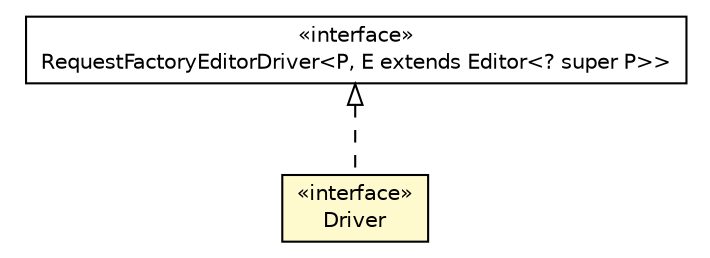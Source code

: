 #!/usr/local/bin/dot
#
# Class diagram 
# Generated by UMLGraph version 5.4 (http://www.umlgraph.org/)
#

digraph G {
	edge [fontname="Helvetica",fontsize=10,labelfontname="Helvetica",labelfontsize=10];
	node [fontname="Helvetica",fontsize=10,shape=plaintext];
	nodesep=0.25;
	ranksep=0.5;
	// hu.sch.kfc.client.activity.EditProgram.Driver
	c4078 [label=<<table title="hu.sch.kfc.client.activity.EditProgram.Driver" border="0" cellborder="1" cellspacing="0" cellpadding="2" port="p" bgcolor="lemonChiffon" href="./EditProgram.Driver.html">
		<tr><td><table border="0" cellspacing="0" cellpadding="1">
<tr><td align="center" balign="center"> &#171;interface&#187; </td></tr>
<tr><td align="center" balign="center"> Driver </td></tr>
		</table></td></tr>
		</table>>, URL="./EditProgram.Driver.html", fontname="Helvetica", fontcolor="black", fontsize=10.0];
	//hu.sch.kfc.client.activity.EditProgram.Driver implements com.google.gwt.requestfactory.client.RequestFactoryEditorDriver<P, E extends com.google.gwt.editor.client.Editor<? super P>>
	c4147:p -> c4078:p [dir=back,arrowtail=empty,style=dashed];
	// com.google.gwt.requestfactory.client.RequestFactoryEditorDriver<P, E extends com.google.gwt.editor.client.Editor<? super P>>
	c4147 [label=<<table title="com.google.gwt.requestfactory.client.RequestFactoryEditorDriver" border="0" cellborder="1" cellspacing="0" cellpadding="2" port="p">
		<tr><td><table border="0" cellspacing="0" cellpadding="1">
<tr><td align="center" balign="center"> &#171;interface&#187; </td></tr>
<tr><td align="center" balign="center"> RequestFactoryEditorDriver&lt;P, E extends Editor&lt;? super P&gt;&gt; </td></tr>
		</table></td></tr>
		</table>>, URL="null", fontname="Helvetica", fontcolor="black", fontsize=10.0];
}

